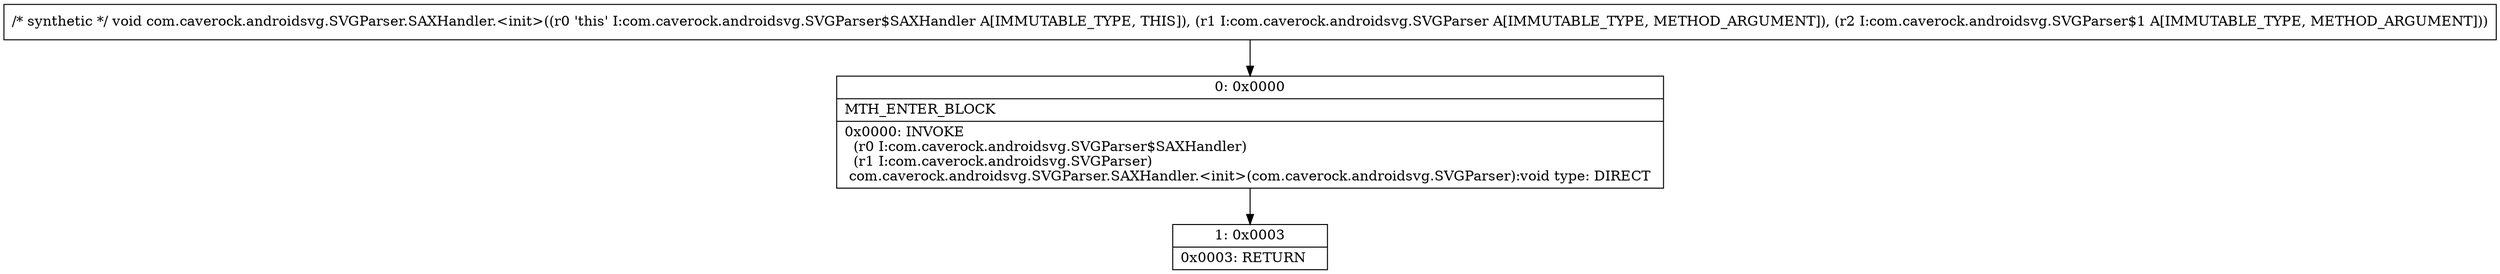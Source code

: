 digraph "CFG forcom.caverock.androidsvg.SVGParser.SAXHandler.\<init\>(Lcom\/caverock\/androidsvg\/SVGParser;Lcom\/caverock\/androidsvg\/SVGParser$1;)V" {
Node_0 [shape=record,label="{0\:\ 0x0000|MTH_ENTER_BLOCK\l|0x0000: INVOKE  \l  (r0 I:com.caverock.androidsvg.SVGParser$SAXHandler)\l  (r1 I:com.caverock.androidsvg.SVGParser)\l com.caverock.androidsvg.SVGParser.SAXHandler.\<init\>(com.caverock.androidsvg.SVGParser):void type: DIRECT \l}"];
Node_1 [shape=record,label="{1\:\ 0x0003|0x0003: RETURN   \l}"];
MethodNode[shape=record,label="{\/* synthetic *\/ void com.caverock.androidsvg.SVGParser.SAXHandler.\<init\>((r0 'this' I:com.caverock.androidsvg.SVGParser$SAXHandler A[IMMUTABLE_TYPE, THIS]), (r1 I:com.caverock.androidsvg.SVGParser A[IMMUTABLE_TYPE, METHOD_ARGUMENT]), (r2 I:com.caverock.androidsvg.SVGParser$1 A[IMMUTABLE_TYPE, METHOD_ARGUMENT])) }"];
MethodNode -> Node_0;
Node_0 -> Node_1;
}

